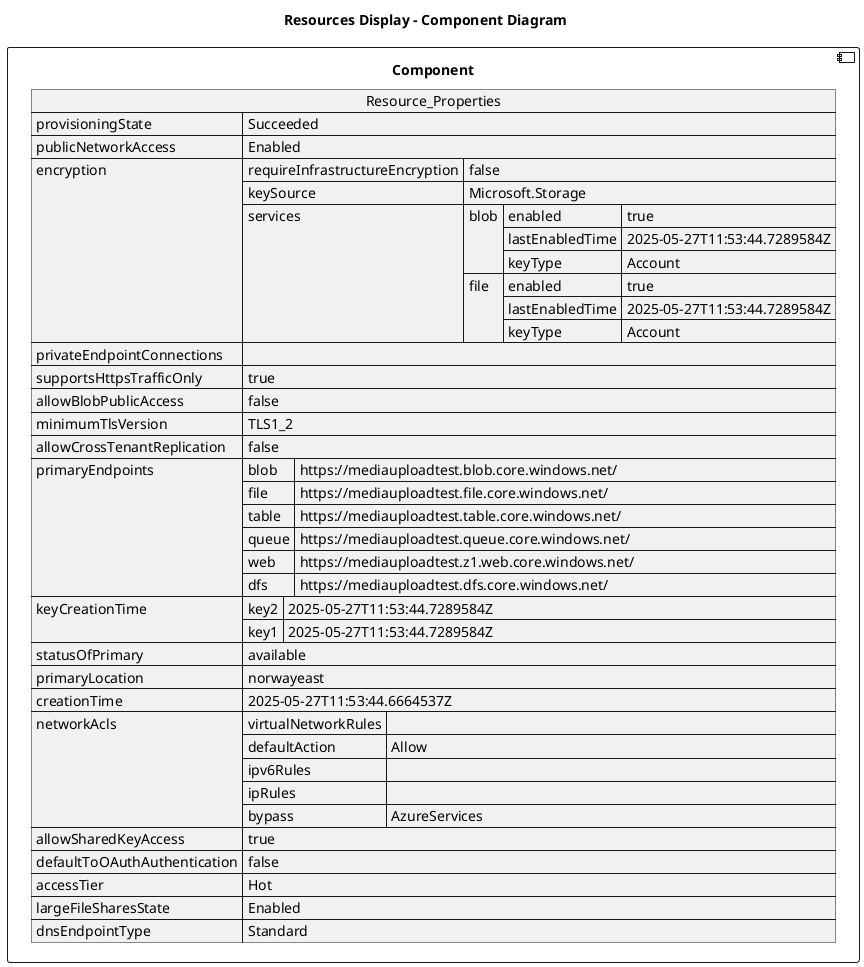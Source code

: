 @startuml

title Resources Display - Component Diagram

component Component {

json  Resource_Properties {
  "provisioningState": "Succeeded",
  "publicNetworkAccess": "Enabled",
  "encryption": {
    "requireInfrastructureEncryption": false,
    "keySource": "Microsoft.Storage",
    "services": {
      "blob": {
        "enabled": true,
        "lastEnabledTime": "2025-05-27T11:53:44.7289584Z",
        "keyType": "Account"
      },
      "file": {
        "enabled": true,
        "lastEnabledTime": "2025-05-27T11:53:44.7289584Z",
        "keyType": "Account"
      }
    }
  },
  "privateEndpointConnections": [],
  "supportsHttpsTrafficOnly": true,
  "allowBlobPublicAccess": false,
  "minimumTlsVersion": "TLS1_2",
  "allowCrossTenantReplication": false,
  "primaryEndpoints": {
    "blob": "https://mediauploadtest.blob.core.windows.net/",
    "file": "https://mediauploadtest.file.core.windows.net/",
    "table": "https://mediauploadtest.table.core.windows.net/",
    "queue": "https://mediauploadtest.queue.core.windows.net/",
    "web": "https://mediauploadtest.z1.web.core.windows.net/",
    "dfs": "https://mediauploadtest.dfs.core.windows.net/"
  },
  "keyCreationTime": {
    "key2": "2025-05-27T11:53:44.7289584Z",
    "key1": "2025-05-27T11:53:44.7289584Z"
  },
  "statusOfPrimary": "available",
  "primaryLocation": "norwayeast",
  "creationTime": "2025-05-27T11:53:44.6664537Z",
  "networkAcls": {
    "virtualNetworkRules": [],
    "defaultAction": "Allow",
    "ipv6Rules": [],
    "ipRules": [],
    "bypass": "AzureServices"
  },
  "allowSharedKeyAccess": true,
  "defaultToOAuthAuthentication": false,
  "accessTier": "Hot",
  "largeFileSharesState": "Enabled",
  "dnsEndpointType": "Standard"
}
}
@enduml
